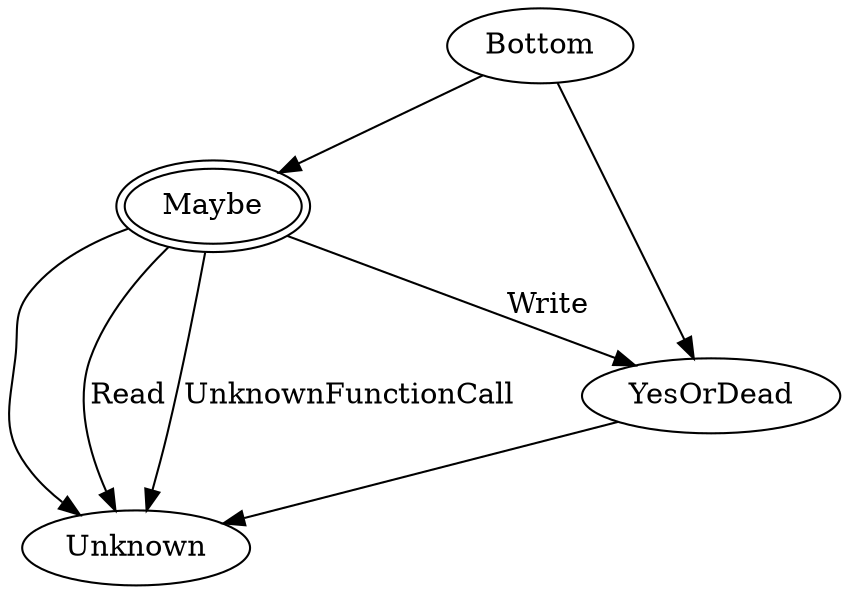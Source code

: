#
# This file is distributed under the MIT License. See LICENSE.md for details.
#

digraph UsedReturnValuesOfFunction {
  Bottom;
  Maybe [peripheries=2];
  YesOrDead;
  Unknown;

  # Lattice
  Bottom->YesOrDead;
  Bottom->Maybe;
  YesOrDead->Unknown;
  Maybe->Unknown;

  # Transfer functions
  Maybe->YesOrDead [label="Write"];
  Maybe->Unknown [label="Read"];
  Maybe->Unknown [label="UnknownFunctionCall"];
}
